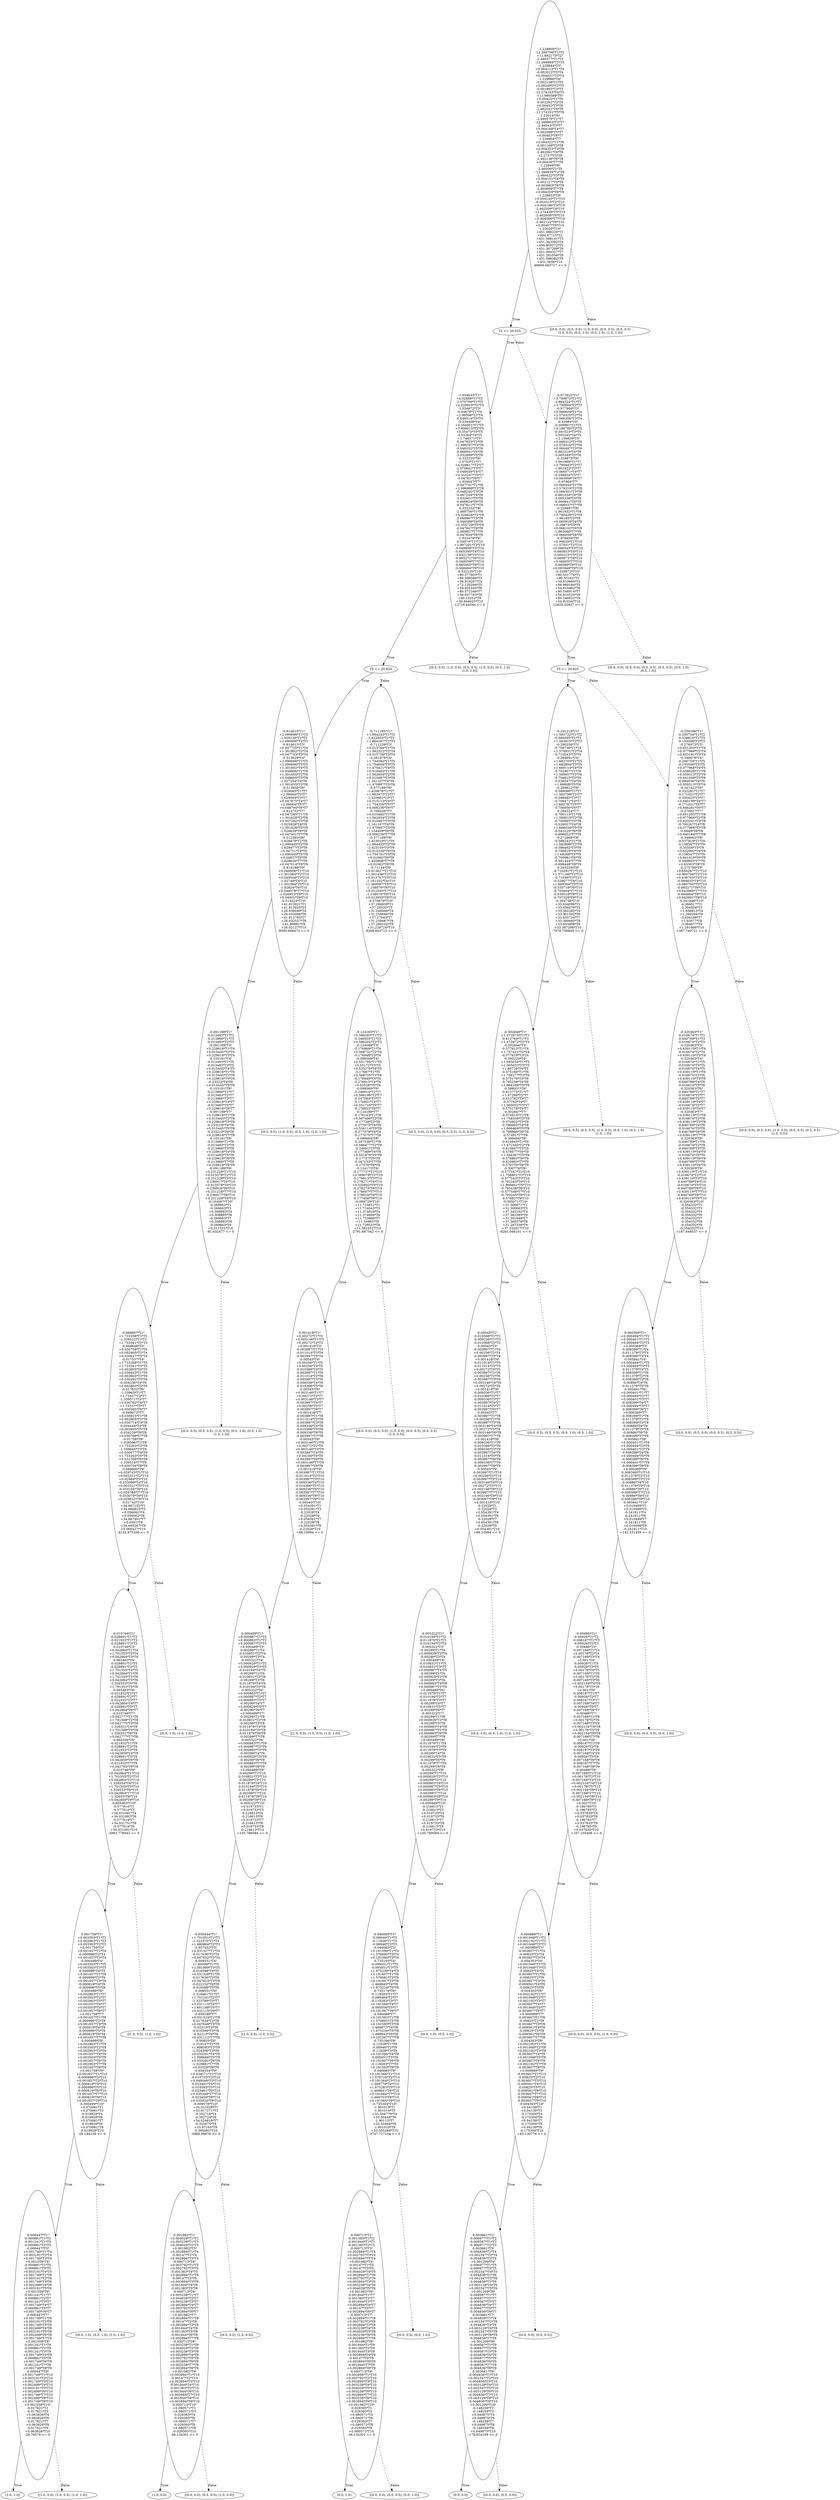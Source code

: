 digraph {
0 [label="-1.228808*T1²\n-12.269706*T1*T2\n+11.992173*T2²\n-2.460377*T1*T3\n-12.269984*T2*T3\n-1.228844*T3²\n+0.004112*T1*T4\n-0.002012*T2*T4\n+0.004031*T3*T4\n-1.229966*T4²\n-0.002138*T1*T5\n+0.002495*T2*T5\n-0.001865*T3*T5\n-12.274163*T4*T5\n+11.996588*T5²\n+0.00423*T1*T6\n-0.002262*T2*T6\n+0.00402*T3*T6\n-2.462541*T4*T6\n-12.274351*T5*T6\n-1.23014*T6²\n-2.460579*T1*T7\n-12.269803*T2*T7\n-2.46043*T3*T7\n+0.004168*T4*T7\n-0.002088*T5*T7\n+0.00403*T6*T7\n-1.228804*T7²\n+0.004321*T1*T8\n-0.001169*T2*T8\n+0.004353*T3*T8\n-2.462061*T4*T8\n-12.2737*T5*T8\n-2.462136*T6*T8\n+0.00438*T7*T8\n-1.22946*T8²\n-2.46056*T1*T9\n-12.269834*T2*T9\n-2.460422*T3*T9\n+0.004151*T4*T9\n-0.002127*T5*T9\n+0.003963*T6*T9\n-2.460608*T7*T9\n+0.004359*T8*T9\n-1.228833*T9²\n+0.004143*T1*T10\n-0.002013*T2*T10\n+0.004196*T3*T10\n-2.462509*T4*T10\n-12.274459*T5*T10\n-2.462608*T6*T10\n+0.004066*T7*T10\n-2.462122*T8*T10\n+0.00407*T9*T10\n-1.23026*T10²\n+451.088226*T1\n+494.67715*T2\n+451.088141*T3\n+451.343392*T4\n+494.859272*T5\n+451.367289*T6\n+451.094327*T7\n+451.261058*T8\n+451.098382*T9\n+451.3636*T10\n-46600.663717 <= 0"];
1 [label="T2 <= 20.625"];
2 [label="-1.034633*T1²\n+4.02888*T1*T2\n-2.070709*T1*T3\n+4.029919*T2*T3\n-1.034972*T3²\n-0.04678*T1*T4\n+2.99596*T2*T4\n-0.046514*T3*T4\n-0.334408*T4²\n+0.354951*T1*T5\n+3.606015*T2*T5\n+0.35473*T3*T5\n-3.03364*T4*T5\n+1.748371*T5²\n-0.047833*T1*T6\n+2.996767*T2*T6\n-0.048102*T3*T6\n-0.666941*T4*T6\n-3.032899*T5*T6\n-0.333325*T6²\n-2.0703*T1*T7\n+4.028617*T2*T7\n-2.070641*T3*T7\n-0.046639*T4*T7\n+0.355247*T5*T7\n-0.04781*T6*T7\n-1.034647*T7²\n-0.047741*T1*T8\n+2.996888*T2*T8\n-0.048245*T3*T8\n-0.667244*T4*T8\n-3.032601*T5*T8\n-0.666824*T6*T8\n-0.047811*T7*T8\n-0.333332*T8²\n-2.069756*T1*T9\n+4.026626*T2*T9\n-2.069967*T3*T9\n-0.046588*T4*T9\n+0.355729*T5*T9\n-0.047947*T6*T9\n-2.069857*T7*T9\n-0.047834*T8*T9\n-1.033479*T9²\n-0.04974*T1*T10\n+2.997201*T2*T10\n-0.049859*T3*T10\n-0.665395*T4*T10\n-3.032139*T5*T10\n-0.665271*T6*T10\n-0.049559*T7*T10\n-0.665565*T8*T10\n-0.049494*T9*T10\n-0.332135*T10²\n+80.577603*T1\n+80.598386*T3\n+59.919207*T4\n+72.120294*T5\n+59.935345*T6\n+80.572346*T7\n+59.937763*T8\n+80.53252*T9\n+59.944025*T10\n-12718.44544 <= 0"];
3 [label="T5 <= 20.625"];
4 [label="-0.814615*T1²\n+2.090696*T1*T2\n-1.629126*T1*T3\n+2.090696*T2*T3\n-0.814613*T3²\n+0.047735*T1*T4\n+1.301802*T2*T4\n+0.047733*T3*T4\n-0.513029*T4²\n+2.090696*T1*T5\n+2.090696*T3*T5\n+1.301802*T4*T5\n+0.048606*T1*T6\n+1.301655*T2*T6\n+0.048605*T3*T6\n-1.027254*T4*T6\n+1.301655*T5*T6\n-0.513858*T6²\n-1.629085*T1*T7\n+2.09064*T2*T7\n-1.629084*T3*T7\n+0.047875*T4*T7\n+2.09064*T5*T7\n+0.048794*T6*T7\n-0.814732*T7²\n+0.047285*T1*T8\n+1.301628*T2*T8\n+0.047282*T3*T8\n-1.025928*T4*T8\n+1.301628*T5*T8\n-1.026639*T6*T8\n+0.047401*T7*T8\n-0.512385*T8²\n-1.628479*T1*T9\n+2.090445*T2*T9\n-1.628477*T3*T9\n+0.04751*T4*T9\n+2.090445*T5*T9\n+0.04837*T6*T9\n-1.628626*T7*T9\n+0.047014*T8*T9\n-0.814188*T9²\n+0.049506*T1*T10\n+1.301064*T2*T10\n+0.049504*T3*T10\n-1.02748*T4*T10\n+1.301064*T5*T10\n-1.02824*T6*T10\n+0.049578*T7*T10\n-1.026953*T8*T10\n+0.04901*T9*T10\n-0.514324*T10²\n+41.813921*T1\n+41.813925*T3\n+26.036049*T4\n+26.033096*T6\n+41.812795*T7\n+26.032557*T8\n+41.80891*T9\n+26.02127*T10\n-8090.688472 <= 0"];
5 [label="-0.091189*T1²\n-0.013483*T1*T2\n-0.213966*T1*T3\n-0.013483*T2*T3\n-0.091189*T3²\n+0.229618*T1*T4\n+0.015445*T2*T4\n+0.229618*T3*T4\n-0.103181*T4²\n-0.013483*T1*T5\n-0.013483*T3*T5\n+0.015445*T4*T5\n+0.229618*T1*T6\n+0.015445*T2*T6\n+0.229618*T3*T6\n-0.23322*T4*T6\n+0.015445*T5*T6\n-0.103181*T6²\n-0.213966*T1*T7\n-0.013483*T2*T7\n-0.213966*T3*T7\n+0.229618*T4*T7\n-0.013483*T5*T7\n+0.229618*T6*T7\n-0.091189*T7²\n+0.229618*T1*T8\n+0.015445*T2*T8\n+0.229618*T3*T8\n-0.233219*T4*T8\n+0.015445*T5*T8\n-0.233219*T6*T8\n+0.229618*T7*T8\n-0.103181*T8²\n-0.213966*T1*T9\n-0.013483*T2*T9\n-0.213966*T3*T9\n+0.229618*T4*T9\n-0.013483*T5*T9\n+0.229618*T6*T9\n-0.213966*T7*T9\n+0.229618*T8*T9\n-0.091189*T9²\n+0.231228*T1*T10\n+0.015578*T2*T10\n+0.231228*T3*T10\n-0.236917*T4*T10\n+0.015578*T5*T10\n-0.236918*T6*T10\n+0.231228*T7*T10\n-0.236917*T8*T10\n+0.231228*T9*T10\n-0.103067*T10²\n-0.269663*T1\n-0.269663*T3\n+0.308893*T4\n+0.308893*T6\n-0.269663*T7\n+0.308893*T8\n-0.269663*T9\n+0.311551*T10\n-91.432477 <= 0"];
6 [label="-0.669667*T1²\n+1.733358*T1*T2\n-1.339522*T1*T3\n+1.733341*T2*T3\n-0.669649*T3²\n+0.030758*T1*T4\n+0.002805*T2*T4\n+0.030817*T3*T4\n-0.017537*T4²\n+1.733358*T1*T5\n+1.733341*T3*T5\n+0.002805*T4*T5\n+0.030443*T1*T6\n+0.002803*T2*T6\n+0.030491*T3*T6\n-0.034236*T4*T6\n+0.002803*T5*T6\n-0.017632*T6²\n-1.33965*T1*T7\n+1.73337*T2*T7\n-1.339571*T3*T7\n+0.030782*T4*T7\n+1.73337*T5*T7\n+0.030395*T6*T7\n-0.669673*T7²\n+0.030815*T1*T8\n+0.002805*T2*T8\n+0.030774*T3*T8\n-0.034449*T4*T8\n+0.002805*T5*T8\n-0.034229*T6*T8\n+0.030769*T7*T8\n-0.01756*T8²\n-1.339566*T1*T9\n+1.733263*T2*T9\n-1.339645*T3*T9\n+0.030677*T4*T9\n+1.733263*T5*T9\n+0.031709*T6*T9\n-1.339514*T7*T9\n+0.030704*T8*T9\n-0.669995*T9²\n+0.029745*T1*T10\n+0.003321*T2*T10\n+0.02969*T3*T10\n-0.033089*T4*T10\n+0.003321*T5*T10\n-0.033105*T6*T10\n+0.029788*T7*T10\n-0.033078*T8*T10\n+0.029632*T9*T10\n-0.01742*T10²\n+34.667155*T1\n+34.666823*T3\n+0.056091*T4\n+0.056062*T6\n+34.667401*T7\n+0.0561*T8\n+34.665267*T9\n+0.066427*T10\n-4132.875206 <= 0"];
7 [label="-0.010746*T1²\n-0.028891*T1*T2\n-0.021932*T1*T3\n-0.028891*T2*T3\n-0.010746*T3²\n+0.042864*T1*T4\n+1.701555*T2*T4\n+0.042864*T3*T4\n-0.665463*T4²\n-0.028891*T1*T5\n-0.028891*T3*T5\n+1.701555*T4*T5\n+0.042864*T1*T6\n+1.701555*T2*T6\n+0.042864*T3*T6\n-1.326553*T4*T6\n+1.701555*T5*T6\n-0.665463*T6²\n-0.021932*T1*T7\n-0.028891*T2*T7\n-0.021932*T3*T7\n+0.042864*T4*T7\n-0.028891*T5*T7\n+0.042864*T6*T7\n-0.010746*T7²\n+0.042777*T1*T8\n+1.701588*T2*T8\n+0.042775*T3*T8\n-1.326551*T4*T8\n+1.701588*T5*T8\n-1.326551*T6*T8\n+0.042777*T7*T8\n-0.665356*T8²\n-0.021932*T1*T9\n-0.028891*T2*T9\n-0.021932*T3*T9\n+0.042859*T4*T9\n-0.028891*T5*T9\n+0.042859*T6*T9\n-0.021932*T7*T9\n+0.042792*T8*T9\n-0.010746*T9²\n+0.042864*T1*T10\n+1.701555*T2*T10\n+0.042864*T3*T10\n-1.326554*T4*T10\n+1.701555*T5*T10\n-1.326553*T6*T10\n+0.042864*T7*T10\n-1.32655*T8*T10\n+0.042859*T9*T10\n-0.665463*T10²\n-0.577814*T1\n-0.577814*T3\n+34.031091*T4\n+34.031092*T6\n-0.577814*T7\n+34.031751*T8\n-0.577814*T9\n+34.031091*T10\n-3983.778943 <= 0"];
8 [label="0.001758*T1²\n+0.003503*T1*T2\n+0.002903*T1*T3\n+0.003503*T2*T3\n+0.001758*T3²\n+0.001657*T1*T4\n-0.000996*T2*T4\n+0.001657*T3*T4\n-0.000499*T4²\n+0.003503*T1*T5\n+0.003503*T3*T5\n-0.000996*T4*T5\n+0.001657*T1*T6\n-0.000996*T2*T6\n+0.001657*T3*T6\n-0.000819*T4*T6\n-0.000996*T5*T6\n-0.000499*T6²\n+0.002903*T1*T7\n+0.003503*T2*T7\n+0.002903*T3*T7\n+0.001657*T4*T7\n+0.003503*T5*T7\n+0.001657*T6*T7\n+0.001758*T7²\n+0.001657*T1*T8\n-0.000996*T2*T8\n+0.001657*T3*T8\n-0.000819*T4*T8\n-0.000996*T5*T8\n-0.000819*T6*T8\n+0.001657*T7*T8\n-0.000499*T8²\n+0.002903*T1*T9\n+0.003503*T2*T9\n+0.002903*T3*T9\n+0.001657*T4*T9\n+0.003503*T5*T9\n+0.001657*T6*T9\n+0.002903*T7*T9\n+0.001657*T8*T9\n+0.001758*T9²\n+0.001657*T1*T10\n-0.000996*T2*T10\n+0.001657*T3*T10\n-0.000819*T4*T10\n-0.000996*T5*T10\n-0.000819*T6*T10\n+0.001657*T7*T10\n-0.000819*T8*T10\n+0.001657*T9*T10\n-0.000499*T10²\n+0.070061*T1\n+0.070061*T3\n-0.019929*T4\n-0.019929*T6\n+0.070061*T7\n-0.019929*T8\n+0.070061*T9\n-0.019929*T10\n-29.194109 <= 0"];
9 [label="-0.000447*T1²\n-0.000881*T1*T2\n-0.001241*T1*T3\n-0.000881*T2*T3\n-0.000447*T3²\n+0.001749*T1*T4\n+0.003191*T2*T4\n+0.001749*T3*T4\n+0.001559*T4²\n-0.000881*T1*T5\n-0.000881*T3*T5\n+0.003191*T4*T5\n+0.001749*T1*T6\n+0.003191*T2*T6\n+0.001749*T3*T6\n+0.002499*T4*T6\n+0.003191*T5*T6\n+0.001559*T6²\n-0.001241*T1*T7\n-0.000881*T2*T7\n-0.001241*T3*T7\n+0.001749*T4*T7\n-0.000881*T5*T7\n+0.001749*T6*T7\n-0.000447*T7²\n+0.001749*T1*T8\n+0.003191*T2*T8\n+0.001749*T3*T8\n+0.002499*T4*T8\n+0.003191*T5*T8\n+0.002499*T6*T8\n+0.001749*T7*T8\n+0.001559*T8²\n-0.001241*T1*T9\n-0.000881*T2*T9\n-0.001241*T3*T9\n+0.001749*T4*T9\n-0.000881*T5*T9\n+0.001749*T6*T9\n-0.001241*T7*T9\n+0.001749*T8*T9\n-0.000447*T9²\n+0.001749*T1*T10\n+0.003191*T2*T10\n+0.001749*T3*T10\n+0.002499*T4*T10\n+0.003191*T5*T10\n+0.002499*T6*T10\n+0.001749*T7*T10\n+0.002499*T8*T10\n+0.001749*T9*T10\n+0.001559*T10²\n-0.017621*T1\n-0.017621*T3\n+0.063826*T4\n+0.063826*T6\n-0.017621*T7\n+0.063826*T8\n-0.017621*T9\n+0.063826*T10\n-26.76576 <= 0"];
10 [label="(1.0, 1.0)"];
9 -> 10 [label="True"];
11 [label="[(1.0, 0.0), (1.0, 0.5), (1.0, 1.0)]"];
9 -> 11 [style="dashed", label="False"];
8 -> 9 [label="True"];
12 [label="[(0.0, 1.0), (0.5, 1.0), (1.0, 1.0)]"];
8 -> 12 [style="dashed", label="False"];
7 -> 8 [label="True"];
13 [label="[(1.0, 0.5), (1.0, 1.0)]"];
7 -> 13 [style="dashed", label="False"];
6 -> 7 [label="True"];
14 [label="[(0.5, 1.0), (1.0, 1.0)]"];
6 -> 14 [style="dashed", label="False"];
5 -> 6 [label="True"];
15 [label="[(0.0, 0.5), (0.5, 0.5), (1.0, 0.5), (0.0, 1.0), (0.5, 1.0)\n(1.0, 1.0)]"];
5 -> 15 [style="dashed", label="False"];
4 -> 5 [label="True"];
16 [label="[(0.5, 0.5), (1.0, 0.5), (0.5, 1.0), (1.0, 1.0)]"];
4 -> 16 [style="dashed", label="False"];
3 -> 4 [label="True"];
17 [label="-0.711185*T1²\n+1.864243*T1*T2\n-1.422803*T1*T3\n+1.864267*T2*T3\n-0.711239*T3²\n+0.015764*T1*T4\n+1.562322*T2*T4\n+0.015736*T3*T4\n-0.581979*T4²\n+1.754582*T1*T5\n+1.754604*T3*T5\n+1.470421*T4*T5\n+0.010482*T1*T6\n+1.562934*T2*T6\n+0.010487*T3*T6\n-1.161107*T4*T6\n+1.470997*T5*T6\n-0.577189*T6²\n-1.420676*T1*T7\n+1.863972*T2*T7\n-1.420681*T3*T7\n+0.015113*T4*T7\n+1.754326*T5*T7\n+0.008236*T6*T7\n-0.709526*T7²\n+0.010482*T1*T8\n+1.562934*T2*T8\n+0.010487*T3*T8\n-1.161107*T4*T8\n+1.470997*T5*T8\n-1.154409*T6*T8\n+0.008236*T7*T8\n-0.577189*T8²\n-1.423019*T1*T9\n+1.864455*T2*T9\n-1.423103*T3*T9\n+0.015539*T4*T9\n+1.754781*T5*T9\n+0.01062*T6*T9\n-1.420908*T7*T9\n+0.01062*T8*T9\n-0.71144*T9²\n+0.013627*T1*T10\n+1.561436*T2*T10\n+0.013767*T3*T10\n-1.161352*T4*T10\n+1.469587*T5*T10\n-1.158076*T6*T10\n+0.012345*T7*T10\n-1.158076*T8*T10\n+0.013955*T9*T10\n-0.579679*T10²\n+37.284858*T1\n+37.28533*T3\n+31.246444*T4\n+31.258686*T6\n+37.27943*T7\n+31.258687*T8\n+37.289102*T9\n+31.228724*T10\n-8268.603715 <= 0"];
18 [label="-0.124165*T1²\n+0.586283*T1*T2\n-0.246955*T1*T3\n+0.586202*T2*T3\n-0.124089*T3²\n-0.176869*T1*T4\n+0.568731*T2*T4\n-0.176948*T3*T4\n-0.099569*T4²\n+0.551795*T1*T5\n+0.55172*T3*T5\n+0.535276*T4*T5\n-0.17687*T1*T6\n+0.568735*T2*T6\n-0.176949*T3*T6\n-0.276915*T4*T6\n+0.53528*T5*T6\n-0.099569*T6²\n-0.246914*T1*T7\n+0.586198*T2*T7\n-0.247084*T3*T7\n-0.176851*T4*T7\n+0.551716*T5*T7\n-0.176853*T6*T7\n-0.124189*T7²\n-0.176143*T1*T8\n+0.567496*T2*T8\n-0.17728*T3*T8\n-0.277075*T4*T8\n+0.534114*T5*T8\n-0.277078*T6*T8\n-0.177075*T7*T8\n-0.099664*T8²\n-0.247339*T1*T9\n+0.586477*T2*T9\n-0.24691*T3*T9\n-0.177369*T4*T9\n+0.551978*T5*T9\n-0.17737*T6*T9\n-0.247153*T7*T9\n-0.17578*T8*T9\n-0.124173*T9²\n-0.177737*T1*T10\n+0.569078*T2*T10\n-0.176613*T3*T10\n-0.278271*T4*T10\n+0.535602*T5*T10\n-0.278273*T6*T10\n-0.176607*T7*T10\n-0.276016*T8*T10\n-0.177456*T9*T10\n-0.099728*T10²\n+11.725651*T1\n+11.724043*T3\n+11.374616*T4\n+11.374694*T6\n+11.723966*T7\n+11.34992*T8\n+11.729533*T9\n+11.381551*T10\n-2791.667542 <= 0"];
19 [label="0.001418*T1²\n+0.00272*T1*T2\n+0.003146*T1*T3\n+0.00272*T2*T3\n+0.001418*T3²\n-0.003997*T1*T4\n-0.011014*T2*T4\n-0.003997*T3*T4\n-0.00545*T4²\n+0.00256*T1*T5\n+0.00256*T3*T5\n-0.010366*T4*T5\n-0.003997*T1*T6\n-0.011014*T2*T6\n-0.003997*T3*T6\n-0.009336*T4*T6\n-0.010366*T5*T6\n-0.00545*T6²\n+0.003146*T1*T7\n+0.00272*T2*T7\n+0.003146*T3*T7\n-0.003997*T4*T7\n+0.00256*T5*T7\n-0.003997*T6*T7\n+0.001418*T7²\n-0.003997*T1*T8\n-0.011014*T2*T8\n-0.003997*T3*T8\n-0.009336*T4*T8\n-0.010366*T5*T8\n-0.009336*T6*T8\n-0.003997*T7*T8\n-0.00545*T8²\n+0.003146*T1*T9\n+0.00272*T2*T9\n+0.003146*T3*T9\n-0.003997*T4*T9\n+0.00256*T5*T9\n-0.003997*T6*T9\n+0.003146*T7*T9\n-0.003997*T8*T9\n+0.001418*T9²\n-0.003997*T1*T10\n-0.011014*T2*T10\n-0.003997*T3*T10\n-0.009336*T4*T10\n-0.010366*T5*T10\n-0.009336*T6*T10\n-0.003997*T7*T10\n-0.009336*T8*T10\n-0.003997*T9*T10\n-0.00545*T10²\n+0.054391*T1\n+0.054391*T3\n-0.22028*T4\n-0.22028*T6\n+0.054391*T7\n-0.22028*T8\n+0.054391*T9\n-0.22028*T10\n+88.10994 <= 0"];
20 [label="0.000489*T1²\n+0.000987*T1*T2\n+0.000883*T1*T3\n+0.000987*T2*T3\n+0.000489*T3²\n-0.00299*T1*T4\n-0.010831*T2*T4\n-0.00299*T3*T4\n-0.005322*T4²\n+0.000929*T1*T5\n+0.000929*T3*T5\n-0.010194*T4*T5\n-0.00299*T1*T6\n-0.010831*T2*T6\n-0.00299*T3*T6\n-0.011878*T4*T6\n-0.010194*T5*T6\n-0.005322*T6²\n+0.000883*T1*T7\n+0.000987*T2*T7\n+0.000883*T3*T7\n-0.00299*T4*T7\n+0.000929*T5*T7\n-0.00299*T6*T7\n+0.000489*T7²\n-0.00299*T1*T8\n-0.010831*T2*T8\n-0.00299*T3*T8\n-0.011878*T4*T8\n-0.010194*T5*T8\n-0.011878*T6*T8\n-0.00299*T7*T8\n-0.005322*T8²\n+0.000883*T1*T9\n+0.000987*T2*T9\n+0.000883*T3*T9\n-0.00299*T4*T9\n+0.000929*T5*T9\n-0.00299*T6*T9\n+0.000883*T7*T9\n-0.00299*T8*T9\n+0.000489*T9²\n-0.00299*T1*T10\n-0.010831*T2*T10\n-0.00299*T3*T10\n-0.011878*T4*T10\n-0.010194*T5*T10\n-0.011878*T6*T10\n-0.00299*T7*T10\n-0.011878*T8*T10\n-0.00299*T9*T10\n-0.005322*T10²\n+0.019733*T1\n+0.019733*T3\n-0.216613*T4\n-0.216613*T6\n+0.019733*T7\n-0.216613*T8\n+0.019733*T9\n-0.216613*T10\n+105.789584 <= 0"];
21 [label="-0.659444*T1²\n+1.701051*T1*T2\n-1.323375*T1*T3\n+1.680864*T2*T3\n-0.657452*T3²\n+0.031327*T1*T4\n-0.017636*T2*T4\n+0.047652*T3*T4\n-0.008551*T4²\n+1.60099*T1*T5\n+1.581989*T3*T5\n-0.016598*T4*T5\n+0.031328*T1*T6\n-0.017636*T2*T6\n+0.047653*T3*T6\n-0.022132*T4*T6\n-0.016599*T5*T6\n-0.008551*T6²\n-1.318461*T1*T7\n+1.701241*T2*T7\n-1.323789*T3*T7\n+0.031115*T4*T7\n+1.601168*T5*T7\n+0.031115*T6*T7\n-0.659186*T7²\n+0.031323*T1*T8\n-0.017634*T2*T8\n+0.047649*T3*T8\n-0.02213*T4*T8\n-0.016596*T5*T8\n-0.02213*T6*T8\n+0.031112*T7*T8\n-0.00855*T8²\n-1.319147*T1*T9\n+1.698583*T2*T9\n-1.324306*T3*T9\n+0.033291*T4*T9\n+1.598666*T5*T9\n+0.033291*T6*T9\n-1.319981*T7*T9\n+0.03329*T8*T9\n-0.658354*T9²\n+0.034571*T1*T10\n-0.019755*T2*T10\n+0.049048*T3*T10\n-0.023461*T4*T10\n-0.018593*T5*T10\n-0.023461*T6*T10\n+0.035349*T7*T10\n-0.023459*T8*T10\n+0.035934*T9*T10\n-0.009578*T10²\n+34.021028*T1\n+33.617271*T3\n-0.352718*T4\n-0.352724*T6\n+34.024819*T7\n-0.352675*T8\n+33.97165*T9\n-0.395091*T10\n-3989.99678 <= 0"];
22 [label="0.001982*T1²\n+0.004029*T1*T2\n+0.003238*T1*T3\n+0.004029*T2*T3\n+0.001982*T3²\n+0.002894*T1*T4\n-0.00147*T2*T4\n+0.002894*T3*T4\n-0.000713*T4²\n+0.003792*T1*T5\n+0.003792*T3*T5\n-0.001383*T4*T5\n+0.002894*T1*T6\n-0.00147*T2*T6\n+0.002894*T3*T6\n-0.001844*T4*T6\n-0.001383*T5*T6\n-0.000713*T6²\n+0.003238*T1*T7\n+0.004029*T2*T7\n+0.003238*T3*T7\n+0.002894*T4*T7\n+0.003792*T5*T7\n+0.002894*T6*T7\n+0.001982*T7²\n+0.002894*T1*T8\n-0.00147*T2*T8\n+0.002894*T3*T8\n-0.001844*T4*T8\n-0.001383*T5*T8\n-0.001844*T6*T8\n+0.002894*T7*T8\n-0.000713*T8²\n+0.003238*T1*T9\n+0.004029*T2*T9\n+0.003238*T3*T9\n+0.002894*T4*T9\n+0.003792*T5*T9\n+0.002894*T6*T9\n+0.003238*T7*T9\n+0.002894*T8*T9\n+0.001982*T9²\n+0.002894*T1*T10\n-0.00147*T2*T10\n+0.002894*T3*T10\n-0.001844*T4*T10\n-0.001383*T5*T10\n-0.001844*T6*T10\n+0.002894*T7*T10\n-0.001844*T8*T10\n+0.002894*T9*T10\n-0.000713*T10²\n+0.080571*T1\n+0.080571*T3\n-0.029393*T4\n-0.029393*T6\n+0.080571*T7\n-0.029393*T8\n+0.080571*T9\n-0.029393*T10\n-36.134301 <= 0"];
23 [label="(1.0, 0.0)"];
22 -> 23 [label="True"];
24 [label="[(0.0, 0.0), (0.5, 0.0), (1.0, 0.0)]"];
22 -> 24 [style="dashed", label="False"];
21 -> 22 [label="True"];
25 [label="[(0.5, 0.0), (1.0, 0.0)]"];
21 -> 25 [style="dashed", label="False"];
20 -> 21 [label="True"];
26 [label="[(1.0, 0.0), (1.0, 0.5)]"];
20 -> 26 [style="dashed", label="False"];
19 -> 20 [label="True"];
27 [label="[(1.0, 0.0), (1.0, 0.5), (1.0, 1.0)]"];
19 -> 27 [style="dashed", label="False"];
18 -> 19 [label="True"];
28 [label="[(0.0, 0.0), (0.5, 0.0), (1.0, 0.0), (0.0, 0.5), (0.5, 0.5)\n(1.0, 0.5)]"];
18 -> 28 [style="dashed", label="False"];
17 -> 18 [label="True"];
29 [label="[(0.5, 0.0), (1.0, 0.0), (0.5, 0.5), (1.0, 0.5)]"];
17 -> 29 [style="dashed", label="False"];
3 -> 17 [style="dashed", label="False"];
2 -> 3 [label="True"];
30 [label="[(0.5, 0.0), (1.0, 0.0), (0.5, 0.5), (1.0, 0.5), (0.5, 1.0)\n(1.0, 1.0)]"];
2 -> 30 [style="dashed", label="False"];
1 -> 2 [label="True"];
31 [label="-0.977922*T1²\n+3.790672*T1*T2\n-1.964324*T1*T3\n+3.790664*T2*T3\n-0.977904*T3²\n+0.066609*T1*T4\n+2.579325*T2*T4\n+0.066306*T3*T4\n-0.32984*T4²\n-0.300961*T1*T5\n+4.186785*T2*T5\n-0.301023*T3*T5\n-3.005293*T4*T5\n+2.156829*T5²\n+0.066312*T1*T6\n+2.579316*T2*T6\n+0.066497*T3*T6\n-0.661018*T4*T6\n-3.005349*T5*T6\n-0.329873*T6²\n-1.961889*T1*T7\n+3.790443*T2*T7\n-1.961922*T3*T7\n+0.066071*T4*T7\n-0.298854*T5*T7\n+0.065958*T6*T7\n-0.97864*T7²\n+0.066444*T1*T8\n+2.579319*T2*T8\n+0.066301*T3*T8\n-0.661034*T4*T8\n-3.005338*T5*T8\n-0.660841*T6*T8\n+0.066037*T7*T8\n-0.329897*T8²\n-1.961932*T1*T9\n+3.790429*T2*T9\n-1.96185*T3*T9\n+0.065916*T4*T9\n-0.29873*T5*T9\n+0.066103*T6*T9\n-1.963066*T7*T9\n+0.066054*T8*T9\n-0.978656*T9²\n+0.06629*T1*T10\n+2.57931*T2*T10\n+0.066543*T3*T10\n-0.660953*T4*T10\n-3.005315*T5*T10\n-0.660973*T6*T10\n+0.06605*T7*T10\n-0.66089*T8*T10\n+0.065948*T9*T10\n-0.329872*T10²\n+80.551774*T1\n+80.55162*T3\n+54.810665*T4\n+88.969184*T5\n+54.810462*T6\n+80.546914*T7\n+54.810525*T8\n+80.546622*T9\n+54.81034*T10\n-12829.02937 <= 0"];
32 [label="T5 <= 20.625"];
33 [label="-0.291219*T1²\n+1.583722*T1*T2\n-0.584595*T1*T3\n+1.583815*T2*T3\n-0.290256*T3²\n-0.708736*T1*T4\n+1.570931*T2*T4\n-0.710543*T3*T4\n-0.264691*T4²\n+1.682705*T1*T5\n+1.682804*T3*T5\n+1.669114*T4*T5\n-0.702907*T1*T6\n+1.569957*T2*T6\n-0.704815*T3*T6\n-0.536547*T4*T6\n+1.66808*T5*T6\n-0.269812*T6²\n-0.589066*T1*T7\n+1.583799*T2*T7\n-0.588485*T3*T7\n-0.706471*T4*T7\n+1.682787*T5*T7\n-0.700056*T6*T7\n-0.294324*T7²\n-0.700113*T1*T8\n+1.569915*T2*T8\n-0.700985*T3*T8\n-0.539057*T4*T8\n+1.668034*T5*T8\n-0.543225*T6*T8\n-0.696652*T7*T8\n-0.272968*T8²\n-0.588242*T1*T9\n+1.583699*T2*T9\n-0.586462*T3*T9\n-0.706819*T4*T9\n+1.68268*T5*T9\n-0.700981*T6*T9\n-0.591444*T7*T9\n-0.698448*T8*T9\n-0.293229*T9²\n-0.710291*T1*T10\n+1.571166*T2*T10\n-0.71036*T3*T10\n-0.529077*T4*T10\n+1.669364*T5*T10\n-0.535718*T6*T10\n-0.705604*T7*T10\n-0.539518*T8*T10\n-0.707328*T9*T10\n-0.264738*T10²\n+33.654096*T1\n+33.656076*T3\n+33.382282*T4\n+33.361592*T6\n+33.655734*T7\n+33.360685*T8\n+33.653608*T9\n+33.387286*T10\n-7978.756849 <= 0"];
34 [label="-0.302849*T1²\n+1.472973*T1*T2\n-0.612764*T1*T3\n+1.472972*T2*T3\n-0.302844*T3²\n-0.577612*T1*T4\n+1.757421*T2*T4\n-0.577619*T3*T4\n-0.395224*T4²\n+1.565034*T1*T5\n+1.565033*T3*T5\n+1.86726*T4*T5\n-0.575166*T1*T6\n+1.758277*T2*T6\n-0.575176*T3*T6\n-0.795258*T4*T6\n+1.868169*T5*T6\n-0.398931*T6²\n-0.612775*T1*T7\n+1.47299*T2*T7\n-0.612782*T3*T7\n-0.57763*T4*T7\n+1.565052*T5*T7\n-0.575178*T6*T7\n-0.302847*T7²\n-0.574914*T1*T8\n+1.758559*T2*T8\n-0.574902*T3*T8\n-0.796093*T4*T8\n+1.868469*T5*T8\n-0.798946*T6*T8\n-0.57491*T7*T8\n-0.399494*T8²\n-0.610645*T1*T9\n+1.472345*T2*T9\n-0.610647*T3*T9\n-0.579577*T4*T9\n+1.564367*T5*T9\n-0.576803*T6*T9\n-0.610663*T7*T9\n-0.576776*T8*T9\n-0.300774*T9²\n-0.577547*T1*T10\n+1.756801*T2*T10\n-0.577543*T3*T10\n-0.792345*T4*T10\n+1.866601*T5*T10\n-0.795438*T6*T10\n-0.577548*T7*T10\n-0.795245*T8*T10\n-0.57882*T9*T10\n-0.395071*T10²\n+31.300671*T1\n+31.300663*T3\n+37.345192*T4\n+37.363385*T6\n+31.301048*T7\n+37.369378*T8\n+31.287338*T9\n+37.332017*T10\n-8281.046101 <= 0"];
35 [label="-0.00545*T1²\n-0.010366*T1*T2\n-0.009336*T1*T3\n-0.010366*T2*T3\n-0.00545*T3²\n-0.003997*T1*T4\n+0.00256*T2*T4\n-0.003997*T3*T4\n+0.001418*T4²\n-0.011014*T1*T5\n-0.011014*T3*T5\n+0.00272*T4*T5\n-0.003997*T1*T6\n+0.00256*T2*T6\n-0.003997*T3*T6\n+0.003146*T4*T6\n+0.00272*T5*T6\n+0.001418*T6²\n-0.009336*T1*T7\n-0.010366*T2*T7\n-0.009336*T3*T7\n-0.003997*T4*T7\n-0.011014*T5*T7\n-0.003997*T6*T7\n-0.00545*T7²\n-0.003997*T1*T8\n+0.00256*T2*T8\n-0.003997*T3*T8\n+0.003146*T4*T8\n+0.00272*T5*T8\n+0.003146*T6*T8\n-0.003997*T7*T8\n+0.001418*T8²\n-0.009336*T1*T9\n-0.010366*T2*T9\n-0.009336*T3*T9\n-0.003997*T4*T9\n-0.011014*T5*T9\n-0.003997*T6*T9\n-0.009336*T7*T9\n-0.003997*T8*T9\n-0.00545*T9²\n-0.003997*T1*T10\n+0.00256*T2*T10\n-0.003997*T3*T10\n+0.003146*T4*T10\n+0.00272*T5*T10\n+0.003146*T6*T10\n-0.003997*T7*T10\n+0.003146*T8*T10\n-0.003997*T9*T10\n+0.001418*T10²\n-0.22028*T1\n-0.22028*T3\n+0.054391*T4\n+0.054391*T6\n-0.22028*T7\n+0.054391*T8\n-0.22028*T9\n+0.054391*T10\n+88.10994 <= 0"];
36 [label="-0.005322*T1²\n-0.010194*T1*T2\n-0.011878*T1*T3\n-0.010194*T2*T3\n-0.005322*T3²\n-0.00299*T1*T4\n+0.000929*T2*T4\n-0.00299*T3*T4\n+0.000489*T4²\n-0.010831*T1*T5\n-0.010831*T3*T5\n+0.000987*T4*T5\n-0.00299*T1*T6\n+0.000929*T2*T6\n-0.00299*T3*T6\n+0.000883*T4*T6\n+0.000987*T5*T6\n+0.000489*T6²\n-0.011878*T1*T7\n-0.010194*T2*T7\n-0.011878*T3*T7\n-0.00299*T4*T7\n-0.010831*T5*T7\n-0.00299*T6*T7\n-0.005322*T7²\n-0.00299*T1*T8\n+0.000929*T2*T8\n-0.00299*T3*T8\n+0.000883*T4*T8\n+0.000987*T5*T8\n+0.000883*T6*T8\n-0.00299*T7*T8\n+0.000489*T8²\n-0.011878*T1*T9\n-0.010194*T2*T9\n-0.011878*T3*T9\n-0.00299*T4*T9\n-0.010831*T5*T9\n-0.00299*T6*T9\n-0.011878*T7*T9\n-0.00299*T8*T9\n-0.005322*T9²\n-0.00299*T1*T10\n+0.000929*T2*T10\n-0.00299*T3*T10\n+0.000883*T4*T10\n+0.000987*T5*T10\n+0.000883*T6*T10\n-0.00299*T7*T10\n+0.000883*T8*T10\n-0.00299*T9*T10\n+0.000489*T10²\n-0.216613*T1\n-0.216613*T3\n+0.019733*T4\n+0.019733*T6\n-0.216613*T7\n+0.019733*T8\n-0.216613*T9\n+0.019733*T10\n+105.789584 <= 0"];
37 [label="-0.046085*T1²\n-0.08946*T1*T2\n-0.11928*T1*T3\n-0.08946*T2*T3\n-0.046085*T3²\n+0.191594*T1*T4\n+1.576695*T2*T4\n+0.191594*T3*T4\n-0.735193*T4²\n-0.095051*T1*T5\n-0.095051*T3*T5\n+1.675239*T4*T5\n+0.191607*T1*T6\n+1.576681*T2*T6\n+0.191607*T3*T6\n-1.469845*T4*T6\n+1.675224*T5*T6\n-0.735174*T6²\n-0.119283*T1*T7\n-0.089464*T2*T7\n-0.119283*T3*T7\n+0.191569*T4*T7\n-0.095056*T5*T7\n+0.191567*T6*T7\n-0.046088*T7²\n+0.191593*T1*T8\n+1.576691*T2*T8\n+0.191593*T3*T8\n-1.469872*T4*T8\n+1.675234*T5*T8\n-1.469843*T6*T8\n+0.191567*T7*T8\n-0.735196*T8²\n-0.11928*T1*T9\n-0.08946*T2*T9\n-0.11928*T3*T9\n+0.191594*T4*T9\n-0.095051*T5*T9\n+0.191607*T6*T9\n-0.119283*T7*T9\n+0.191593*T8*T9\n-0.046085*T9²\n+0.191564*T1*T10\n+1.576718*T2*T10\n+0.191564*T3*T10\n-1.469779*T4*T10\n+1.675263*T5*T10\n-1.469841*T6*T10\n+0.191684*T7*T10\n-1.469753*T8*T10\n+0.191564*T9*T10\n-0.735304*T10²\n-1.901019*T1\n-1.901019*T3\n+33.504779*T4\n+33.50448*T6\n-1.90112*T7\n+33.50468*T8\n-1.901019*T9\n+33.505268*T10\n-3747.717194 <= 0"];
38 [label="-0.000713*T1²\n-0.001383*T1*T2\n-0.001844*T1*T3\n-0.001383*T2*T3\n-0.000713*T3²\n+0.002894*T1*T4\n+0.003792*T2*T4\n+0.002894*T3*T4\n+0.001982*T4²\n-0.00147*T1*T5\n-0.00147*T3*T5\n+0.004029*T4*T5\n+0.002894*T1*T6\n+0.003792*T2*T6\n+0.002894*T3*T6\n+0.003238*T4*T6\n+0.004029*T5*T6\n+0.001982*T6²\n-0.001844*T1*T7\n-0.001383*T2*T7\n-0.001844*T3*T7\n+0.002894*T4*T7\n-0.00147*T5*T7\n+0.002894*T6*T7\n-0.000713*T7²\n+0.002894*T1*T8\n+0.003792*T2*T8\n+0.002894*T3*T8\n+0.003238*T4*T8\n+0.004029*T5*T8\n+0.003238*T6*T8\n+0.002894*T7*T8\n+0.001982*T8²\n-0.001844*T1*T9\n-0.001383*T2*T9\n-0.001844*T3*T9\n+0.002894*T4*T9\n-0.00147*T5*T9\n+0.002894*T6*T9\n-0.001844*T7*T9\n+0.002894*T8*T9\n-0.000713*T9²\n+0.002894*T1*T10\n+0.003792*T2*T10\n+0.002894*T3*T10\n+0.003238*T4*T10\n+0.004029*T5*T10\n+0.003238*T6*T10\n+0.002894*T7*T10\n+0.003238*T8*T10\n+0.002894*T9*T10\n+0.001982*T10²\n-0.029393*T1\n-0.029393*T3\n+0.080571*T4\n+0.080571*T6\n-0.029393*T7\n+0.080571*T8\n-0.029393*T9\n+0.080571*T10\n-36.134301 <= 0"];
39 [label="(0.0, 1.0)"];
38 -> 39 [label="True"];
40 [label="[(0.0, 0.0), (0.0, 0.5), (0.0, 1.0)]"];
38 -> 40 [style="dashed", label="False"];
37 -> 38 [label="True"];
41 [label="[(0.0, 0.5), (0.0, 1.0)]"];
37 -> 41 [style="dashed", label="False"];
36 -> 37 [label="True"];
42 [label="[(0.0, 1.0), (0.5, 1.0)]"];
36 -> 42 [style="dashed", label="False"];
35 -> 36 [label="True"];
43 [label="[(0.0, 1.0), (0.5, 1.0), (1.0, 1.0)]"];
35 -> 43 [style="dashed", label="False"];
34 -> 35 [label="True"];
44 [label="[(0.0, 0.5), (0.5, 0.5), (0.0, 1.0), (0.5, 1.0)]"];
34 -> 44 [style="dashed", label="False"];
33 -> 34 [label="True"];
45 [label="[(0.0, 0.5), (0.5, 0.5), (1.0, 0.5), (0.0, 1.0), (0.5, 1.0)\n(1.0, 1.0)]"];
33 -> 45 [style="dashed", label="False"];
32 -> 33 [label="True"];
46 [label="-0.259186*T1²\n-0.200754*T1*T2\n-0.538816*T1*T3\n-0.155506*T2*T3\n-0.276973*T3²\n+0.651303*T1*T4\n+0.077968*T2*T4\n+0.633181*T3*T4\n-0.348676*T4²\n-0.200754*T1*T5\n-0.155506*T3*T5\n+0.077968*T4*T5\n+0.658028*T1*T6\n+0.059313*T2*T6\n+0.641049*T3*T6\n-0.694838*T4*T6\n+0.059313*T5*T6\n-0.341422*T6²\n-0.532281*T1*T7\n-0.171021*T2*T7\n-0.550423*T3*T7\n+0.640199*T4*T7\n-0.171021*T5*T7\n+0.646281*T6*T7\n-0.270927*T7²\n+0.651293*T1*T8\n+0.077966*T2*T8\n+0.633241*T3*T8\n-0.700267*T4*T8\n+0.077966*T5*T8\n-0.6949*T6*T8\n+0.640184*T7*T8\n-0.348662*T8²\n-0.537919*T1*T9\n-0.158347*T2*T9\n-0.55556*T3*T9\n+0.632992*T4*T9\n-0.158347*T5*T9\n+0.641419*T6*T9\n-0.549893*T7*T9\n+0.63303*T8*T9\n-0.275786*T9²\n+0.656267*T1*T10\n+0.060794*T2*T10\n+0.638765*T3*T10\n-0.694835*T4*T10\n+0.060794*T5*T10\n-0.685271*T6*T10\n+0.643969*T7*T10\n-0.694864*T8*T10\n+0.643901*T9*T10\n-0.341846*T10²\n-4.266017*T1\n-3.304504*T3\n+1.656813*T4\n+1.260394*T6\n-3.634189*T7\n+1.65677*T8\n-3.364877*T9\n+1.291866*T10\n+367.740721 <= 0"];
47 [label="-0.320363*T1²\n-0.016674*T1*T2\n-0.640789*T1*T3\n-0.016674*T2*T3\n-0.320363*T3²\n+0.639119*T1*T4\n-0.016674*T2*T4\n+0.639119*T3*T4\n-0.320363*T4²\n-0.016674*T1*T5\n-0.016674*T3*T5\n-0.016674*T4*T5\n+0.639119*T1*T6\n-0.016674*T2*T6\n+0.639119*T3*T6\n-0.640789*T4*T6\n-0.016674*T5*T6\n-0.320363*T6²\n-0.640789*T1*T7\n-0.016674*T2*T7\n-0.640789*T3*T7\n+0.639119*T4*T7\n-0.016674*T5*T7\n+0.639119*T6*T7\n-0.320363*T7²\n+0.639119*T1*T8\n-0.016674*T2*T8\n+0.639119*T3*T8\n-0.640789*T4*T8\n-0.016674*T5*T8\n-0.640789*T6*T8\n+0.639119*T7*T8\n-0.320363*T8²\n-0.640789*T1*T9\n-0.016674*T2*T9\n-0.640789*T3*T9\n+0.639119*T4*T9\n-0.016674*T5*T9\n+0.639119*T6*T9\n-0.640789*T7*T9\n+0.639119*T8*T9\n-0.320363*T9²\n+0.639119*T1*T10\n-0.016674*T2*T10\n+0.639119*T3*T10\n-0.640789*T4*T10\n-0.016674*T5*T10\n-0.640789*T6*T10\n+0.639119*T7*T10\n-0.640789*T8*T10\n+0.639119*T9*T10\n-0.320363*T10²\n-0.354332*T1\n-0.354332*T3\n-0.354332*T4\n-0.354332*T6\n-0.354332*T7\n-0.354332*T8\n-0.354332*T9\n-0.354332*T10\n+187.648537 <= 0"];
48 [label="0.000369*T1²\n+0.000494*T1*T2\n+0.000401*T1*T3\n+0.000494*T2*T3\n+0.000369*T3²\n-0.008399*T1*T4\n-0.011379*T2*T4\n-0.008399*T3*T4\n-0.005841*T4²\n+0.000494*T1*T5\n+0.000494*T3*T5\n-0.011379*T4*T5\n-0.008399*T1*T6\n-0.011379*T2*T6\n-0.008399*T3*T6\n-0.00886*T4*T6\n-0.011379*T5*T6\n-0.005841*T6²\n+0.000401*T1*T7\n+0.000494*T2*T7\n+0.000401*T3*T7\n-0.008399*T4*T7\n+0.000494*T5*T7\n-0.008399*T6*T7\n+0.000369*T7²\n-0.008399*T1*T8\n-0.011379*T2*T8\n-0.008399*T3*T8\n-0.00886*T4*T8\n-0.011379*T5*T8\n-0.00886*T6*T8\n-0.008399*T7*T8\n-0.005841*T8²\n+0.000401*T1*T9\n+0.000494*T2*T9\n+0.000401*T3*T9\n-0.008399*T4*T9\n+0.000494*T5*T9\n-0.008399*T6*T9\n+0.000401*T7*T9\n-0.008399*T8*T9\n+0.000369*T9²\n-0.008399*T1*T10\n-0.011379*T2*T10\n-0.008399*T3*T10\n-0.00886*T4*T10\n-0.011379*T5*T10\n-0.00886*T6*T10\n-0.008399*T7*T10\n-0.00886*T8*T10\n-0.008399*T9*T10\n-0.005841*T10²\n+0.010499*T1\n+0.010499*T3\n-0.241811*T4\n-0.241811*T6\n+0.010499*T7\n-0.241811*T8\n+0.010499*T9\n-0.241811*T10\n+142.331459 <= 0"];
49 [label="-0.00486*T1²\n-0.00926*T1*T2\n-0.008187*T1*T3\n-0.00926*T2*T3\n-0.00486*T3²\n-0.007168*T1*T4\n+0.00178*T2*T4\n-0.007168*T3*T4\n+0.001*T4²\n-0.00926*T1*T5\n-0.00926*T3*T5\n+0.00178*T4*T5\n-0.007168*T1*T6\n+0.00178*T2*T6\n-0.007168*T3*T6\n+0.002154*T4*T6\n+0.00178*T5*T6\n+0.001*T6²\n-0.008187*T1*T7\n-0.00926*T2*T7\n-0.008187*T3*T7\n-0.007168*T4*T7\n-0.00926*T5*T7\n-0.007168*T6*T7\n-0.00486*T7²\n-0.007168*T1*T8\n+0.00178*T2*T8\n-0.007168*T3*T8\n+0.002154*T4*T8\n+0.00178*T5*T8\n+0.002154*T6*T8\n-0.007168*T7*T8\n+0.001*T8²\n-0.008187*T1*T9\n-0.00926*T2*T9\n-0.008187*T3*T9\n-0.007168*T4*T9\n-0.00926*T5*T9\n-0.007168*T6*T9\n-0.008187*T7*T9\n-0.007168*T8*T9\n-0.00486*T9²\n-0.007168*T1*T10\n+0.00178*T2*T10\n-0.007168*T3*T10\n+0.002154*T4*T10\n+0.00178*T5*T10\n+0.002154*T6*T10\n-0.007168*T7*T10\n+0.002154*T8*T10\n-0.007168*T9*T10\n+0.001*T10²\n-0.196785*T1\n-0.196785*T3\n+0.037835*T4\n+0.037835*T6\n-0.196785*T7\n+0.037835*T8\n-0.196785*T9\n+0.037835*T10\n+107.105406 <= 0"];
50 [label="0.000989*T1²\n+0.001948*T1*T2\n+0.002192*T1*T3\n+0.001948*T2*T3\n+0.000989*T3²\n-0.003607*T1*T4\n-0.00825*T2*T4\n-0.003607*T3*T4\n-0.004303*T4²\n+0.001948*T1*T5\n+0.001948*T3*T5\n-0.00825*T4*T5\n-0.003607*T1*T6\n-0.00825*T2*T6\n-0.003607*T3*T6\n-0.009561*T4*T6\n-0.00825*T5*T6\n-0.004303*T6²\n+0.002192*T1*T7\n+0.001948*T2*T7\n+0.002192*T3*T7\n-0.003607*T4*T7\n+0.001948*T5*T7\n-0.003607*T6*T7\n+0.000989*T7²\n-0.003607*T1*T8\n-0.00825*T2*T8\n-0.003607*T3*T8\n-0.009561*T4*T8\n-0.00825*T5*T8\n-0.009561*T6*T8\n-0.003607*T7*T8\n-0.004303*T8²\n+0.002192*T1*T9\n+0.001948*T2*T9\n+0.002192*T3*T9\n-0.003607*T4*T9\n+0.001948*T5*T9\n-0.003607*T6*T9\n+0.002192*T7*T9\n-0.003607*T8*T9\n+0.000989*T9²\n-0.003607*T1*T10\n-0.00825*T2*T10\n-0.003607*T3*T10\n-0.009561*T4*T10\n-0.00825*T5*T10\n-0.009561*T6*T10\n-0.003607*T7*T10\n-0.009561*T8*T10\n-0.003607*T9*T10\n-0.004303*T10²\n+0.04139*T1\n+0.04139*T3\n-0.175304*T4\n-0.175304*T6\n+0.04139*T7\n-0.175304*T8\n+0.04139*T9\n-0.175304*T10\n+83.130776 <= 0"];
51 [label="-0.003661*T1²\n-0.006977*T1*T2\n-0.009587*T1*T3\n-0.006977*T2*T3\n-0.003661*T3²\n-0.004836*T1*T4\n+0.002347*T2*T4\n-0.004836*T3*T4\n+0.001209*T4²\n-0.006977*T1*T5\n-0.006977*T3*T5\n+0.002347*T4*T5\n-0.004836*T1*T6\n+0.002347*T2*T6\n-0.004836*T3*T6\n+0.003129*T4*T6\n+0.002347*T5*T6\n+0.001209*T6²\n-0.009587*T1*T7\n-0.006977*T2*T7\n-0.009587*T3*T7\n-0.004836*T4*T7\n-0.006977*T5*T7\n-0.004836*T6*T7\n-0.003661*T7²\n-0.004836*T1*T8\n+0.002347*T2*T8\n-0.004836*T3*T8\n+0.003129*T4*T8\n+0.002347*T5*T8\n+0.003129*T6*T8\n-0.004836*T7*T8\n+0.001209*T8²\n-0.009587*T1*T9\n-0.006977*T2*T9\n-0.009587*T3*T9\n-0.004836*T4*T9\n-0.006977*T5*T9\n-0.004836*T6*T9\n-0.009587*T7*T9\n-0.004836*T8*T9\n-0.003661*T9²\n-0.004836*T1*T10\n+0.002347*T2*T10\n-0.004836*T3*T10\n+0.003129*T4*T10\n+0.002347*T5*T10\n+0.003129*T6*T10\n-0.004836*T7*T10\n+0.003129*T8*T10\n-0.004836*T9*T10\n+0.001209*T10²\n-0.148258*T1\n-0.148258*T3\n+0.049875*T4\n+0.049875*T6\n-0.148258*T7\n+0.049875*T8\n-0.148258*T9\n+0.049875*T10\n+78.924109 <= 0"];
52 [label="(0.0, 0.0)"];
51 -> 52 [label="True"];
53 [label="[(0.0, 0.0), (0.5, 0.0)]"];
51 -> 53 [style="dashed", label="False"];
50 -> 51 [label="True"];
54 [label="[(0.0, 0.0), (0.0, 0.5)]"];
50 -> 54 [style="dashed", label="False"];
49 -> 50 [label="True"];
55 [label="[(0.0, 0.0), (0.5, 0.0), (1.0, 0.0)]"];
49 -> 55 [style="dashed", label="False"];
48 -> 49 [label="True"];
56 [label="[(0.0, 0.0), (0.0, 0.5), (0.0, 1.0)]"];
48 -> 56 [style="dashed", label="False"];
47 -> 48 [label="True"];
57 [label="[(0.0, 0.0), (0.5, 0.0), (0.0, 0.5), (0.5, 0.5)]"];
47 -> 57 [style="dashed", label="False"];
46 -> 47 [label="True"];
58 [label="[(0.0, 0.0), (0.5, 0.0), (1.0, 0.0), (0.0, 0.5), (0.5, 0.5)\n(1.0, 0.5)]"];
46 -> 58 [style="dashed", label="False"];
32 -> 46 [style="dashed", label="False"];
31 -> 32 [label="True"];
59 [label="[(0.0, 0.0), (0.5, 0.0), (0.0, 0.5), (0.5, 0.5), (0.0, 1.0)\n(0.5, 1.0)]"];
31 -> 59 [style="dashed", label="False"];
1 -> 31 [style="dashed", label="False"];
0 -> 1 [label="True"];
60 [label="[(0.0, 0.0), (0.5, 0.0), (1.0, 0.0), (0.0, 0.5), (0.5, 0.5)\n(1.0, 0.5), (0.0, 1.0), (0.5, 1.0), (1.0, 1.0)]"];
0 -> 60 [style="dashed", label="False"];

}